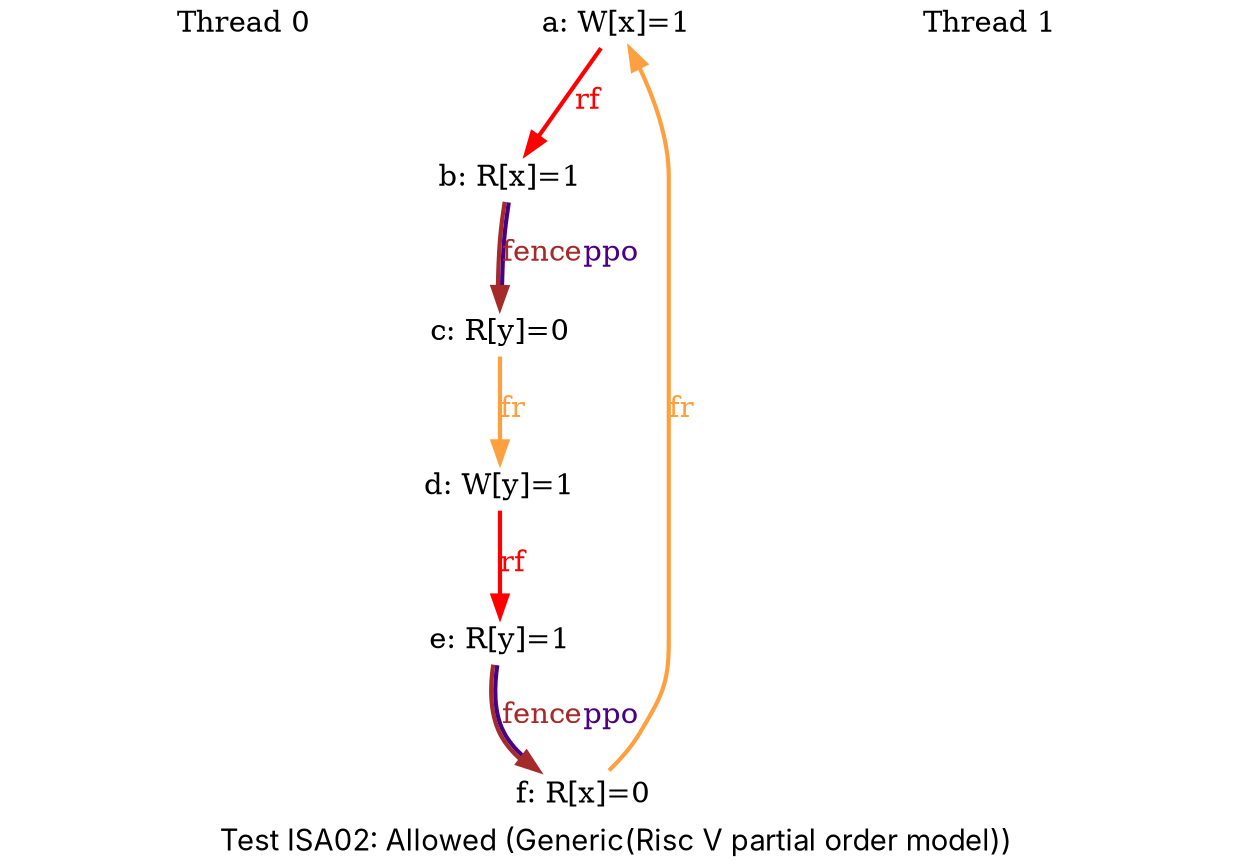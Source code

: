 digraph G {

splines=spline;
pad="0.000000";
fontname="SF Pro Display";

/* legend */
fontsize=14;
label="Test ISA02: Allowed (Generic(Risc V partial order model))";


/* the unlocked events */
proc0_label_node [shape=none, fontsize=14, label="Thread 0", pos="1.000000,2.925000!", fixedsize=true, width=3.250000, height=0.281250]
eiid0 [label="a: W[x]=1", shape="none", fontsize=14, pos="1.000000,2.250000!", fixedsize="false", height="0.194444", width="1.166667"];
eiid1 [label="b: R[x]=1", shape="none", fontsize=14, pos="1.000000,1.125000!", fixedsize="false", height="0.194444", width="1.166667"];
eiid2 [label="c: R[y]=0", shape="none", fontsize=14, pos="1.000000,0.000000!", fixedsize="false", height="0.194444", width="1.166667"];
proc1_label_node [shape=none, fontsize=14, label="Thread 1", pos="6.000000,2.925000!", fixedsize=true, width=3.250000, height=0.281250]
eiid3 [label="d: W[y]=1", shape="none", fontsize=14, pos="6.000000,2.250000!", fixedsize="false", height="0.194444", width="1.166667"];
eiid4 [label="e: R[y]=1", shape="none", fontsize=14, pos="6.000000,1.125000!", fixedsize="false", height="0.194444", width="1.166667"];
eiid5 [label="f: R[x]=0", shape="none", fontsize=14, pos="6.000000,0.000000!", fixedsize="false", height="0.194444", width="1.166667"];

/* the intra_causality_data edges */


/* the intra_causality_control edges */

/* the poi edges */
/* the rfmap edges */


/* The viewed-before edges */
eiid0 -> eiid1 [label=<<font color="red">rf</font>>, color="red", fontsize=14, penwidth="2.000000", arrowsize="1.000000"];
eiid1 -> eiid2 [label=<<font color="brown">fence</font><font color="indigo">ppo</font>>, color="brown:indigo", fontsize=14, penwidth="2.000000", arrowsize="1.000000"];
eiid2 -> eiid3 [label=<<font color="#ffa040">fr</font>>, color="#ffa040", fontsize=14, penwidth="2.000000", arrowsize="1.000000"];
eiid3 -> eiid4 [label=<<font color="red">rf</font>>, color="red", fontsize=14, penwidth="2.000000", arrowsize="1.000000"];
eiid4 -> eiid5 [label=<<font color="brown">fence</font><font color="indigo">ppo</font>>, color="brown:indigo", fontsize=14, penwidth="2.000000", arrowsize="1.000000"];
eiid5 -> eiid0 [label=<<font color="#ffa040">fr</font>>, color="#ffa040", fontsize=14, penwidth="2.000000", arrowsize="1.000000"];
}
